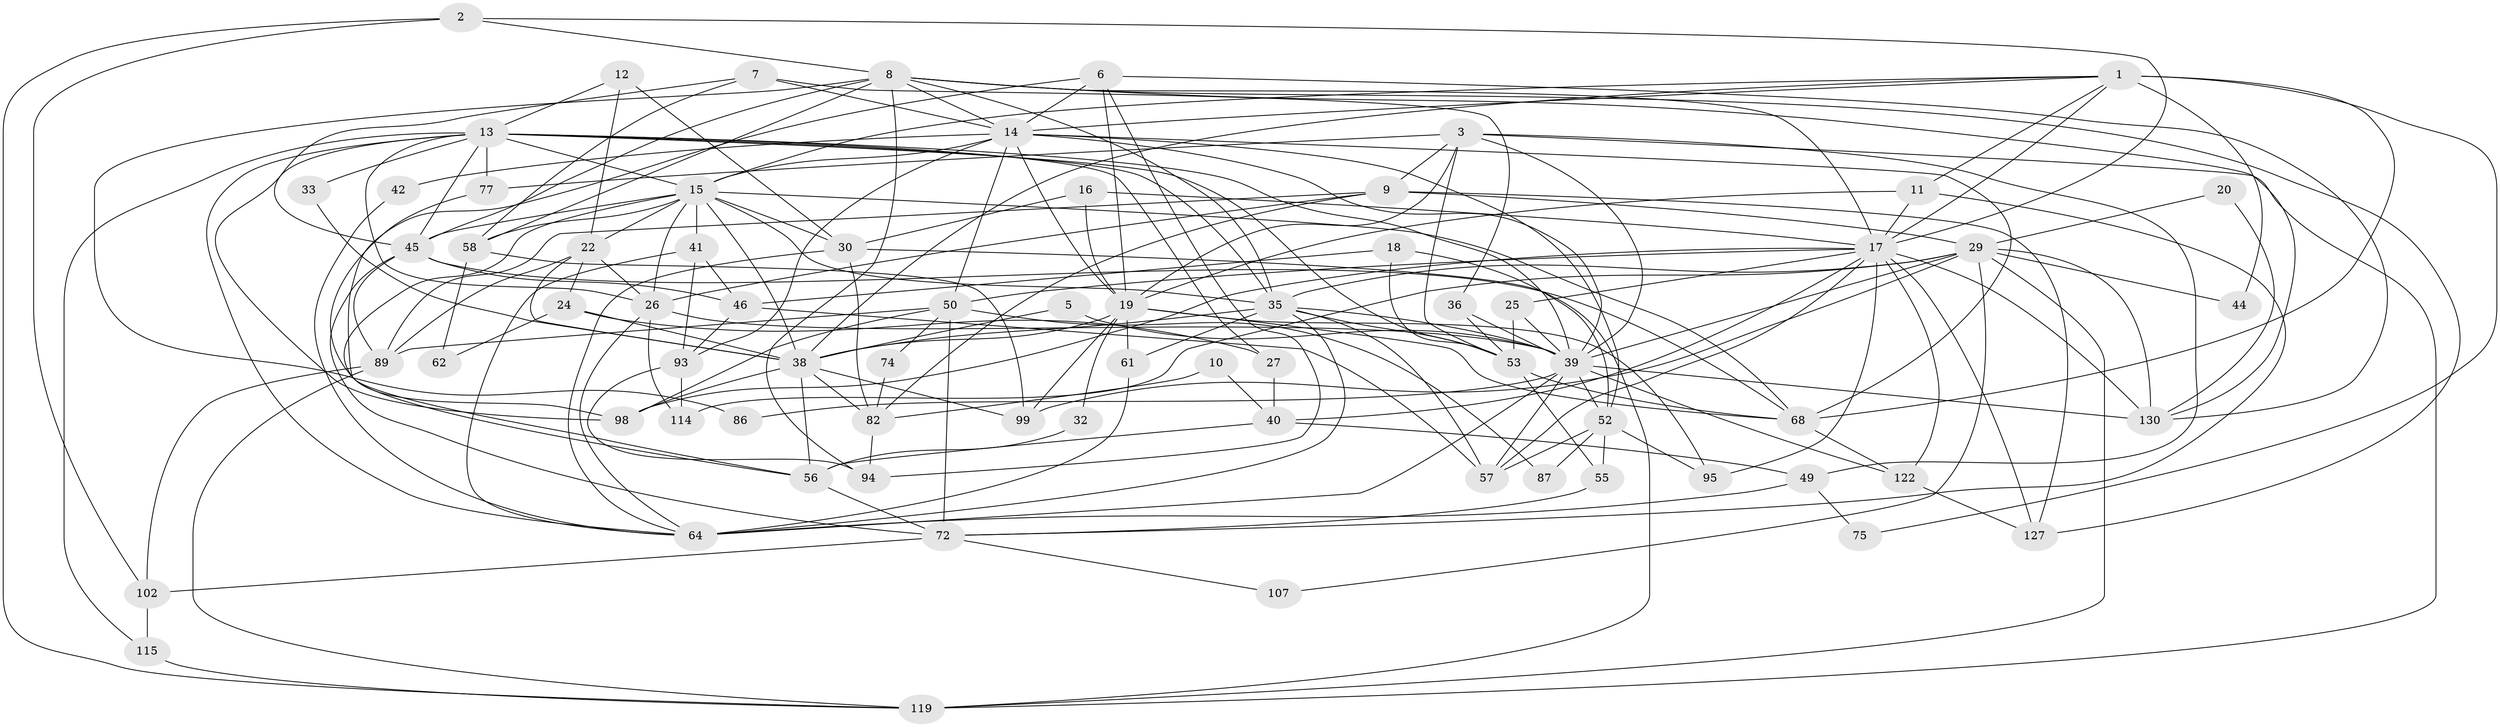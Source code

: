 // original degree distribution, {3: 0.2517482517482518, 5: 0.23076923076923078, 6: 0.08391608391608392, 2: 0.13986013986013987, 4: 0.2517482517482518, 7: 0.03496503496503497, 8: 0.006993006993006993}
// Generated by graph-tools (version 1.1) at 2025/15/03/09/25 04:15:11]
// undirected, 71 vertices, 192 edges
graph export_dot {
graph [start="1"]
  node [color=gray90,style=filled];
  1 [super="+137+4"];
  2 [super="+103"];
  3 [super="+76"];
  5;
  6 [super="+109"];
  7;
  8 [super="+139+34"];
  9 [super="+21"];
  10;
  11;
  12;
  13 [super="+117"];
  14 [super="+23+132"];
  15 [super="+47"];
  16;
  17 [super="+31+48"];
  18;
  19 [super="+28"];
  20;
  22 [super="+84"];
  24 [super="+111"];
  25 [super="+140"];
  26 [super="+83+124"];
  27;
  29 [super="+63+121"];
  30 [super="+133"];
  32;
  33;
  35 [super="+113+70+123"];
  36;
  38 [super="+65+59"];
  39 [super="+78+108+43"];
  40 [super="+96"];
  41;
  42;
  44;
  45 [super="+129+91"];
  46 [super="+66"];
  49;
  50 [super="+80"];
  52 [super="+60+71"];
  53 [super="+100+88"];
  55;
  56 [super="+135"];
  57 [super="+73"];
  58;
  61;
  62;
  64 [super="+85"];
  68;
  72 [super="+81"];
  74;
  75;
  77;
  82;
  86;
  87;
  89 [super="+112"];
  93;
  94;
  95;
  98 [super="+101"];
  99 [super="+105"];
  102;
  107;
  114;
  115;
  119 [super="+131"];
  122 [super="+126"];
  127;
  130;
  1 -- 17 [weight=2];
  1 -- 38;
  1 -- 11;
  1 -- 68;
  1 -- 75;
  1 -- 44;
  1 -- 14;
  1 -- 15;
  2 -- 119;
  2 -- 17;
  2 -- 102;
  2 -- 8;
  3 -- 119;
  3 -- 9;
  3 -- 77;
  3 -- 49;
  3 -- 19;
  3 -- 53;
  3 -- 39;
  5 -- 38;
  5 -- 39;
  6 -- 130;
  6 -- 56 [weight=2];
  6 -- 94;
  6 -- 19;
  6 -- 14;
  7 -- 36;
  7 -- 58;
  7 -- 45;
  7 -- 14;
  8 -- 86 [weight=2];
  8 -- 130;
  8 -- 45;
  8 -- 14;
  8 -- 17;
  8 -- 58;
  8 -- 94;
  8 -- 127;
  8 -- 35;
  9 -- 127;
  9 -- 82;
  9 -- 89;
  9 -- 26 [weight=2];
  9 -- 29;
  10 -- 40;
  10 -- 82;
  11 -- 19;
  11 -- 72;
  11 -- 17;
  12 -- 22;
  12 -- 30;
  12 -- 13;
  13 -- 45;
  13 -- 39 [weight=2];
  13 -- 64;
  13 -- 33;
  13 -- 98;
  13 -- 77;
  13 -- 15;
  13 -- 115;
  13 -- 53;
  13 -- 26 [weight=2];
  13 -- 27;
  13 -- 35;
  14 -- 68;
  14 -- 19 [weight=3];
  14 -- 39;
  14 -- 42;
  14 -- 50;
  14 -- 52;
  14 -- 93;
  14 -- 15;
  15 -- 58;
  15 -- 68;
  15 -- 38;
  15 -- 41 [weight=2];
  15 -- 45;
  15 -- 22;
  15 -- 56;
  15 -- 30;
  15 -- 35;
  15 -- 26;
  16 -- 30;
  16 -- 19;
  16 -- 17;
  17 -- 98;
  17 -- 122 [weight=2];
  17 -- 40;
  17 -- 50;
  17 -- 25;
  17 -- 95;
  17 -- 127;
  17 -- 130;
  17 -- 57;
  18 -- 52;
  18 -- 46;
  18 -- 53;
  19 -- 61;
  19 -- 32;
  19 -- 99 [weight=3];
  19 -- 68;
  19 -- 38 [weight=2];
  19 -- 95;
  20 -- 29;
  20 -- 130;
  22 -- 38;
  22 -- 24 [weight=2];
  22 -- 89;
  22 -- 26;
  24 -- 27;
  24 -- 62;
  24 -- 38;
  25 -- 53;
  25 -- 39;
  26 -- 114;
  26 -- 39;
  26 -- 64;
  27 -- 40;
  29 -- 119;
  29 -- 99;
  29 -- 107;
  29 -- 114;
  29 -- 130;
  29 -- 39;
  29 -- 44;
  29 -- 35;
  30 -- 64;
  30 -- 82;
  30 -- 119;
  32 -- 56;
  33 -- 38;
  35 -- 57;
  35 -- 64;
  35 -- 39;
  35 -- 53;
  35 -- 38 [weight=2];
  35 -- 61;
  36 -- 39;
  36 -- 53;
  38 -- 56;
  38 -- 98;
  38 -- 82;
  38 -- 99;
  39 -- 64 [weight=2];
  39 -- 86;
  39 -- 122;
  39 -- 57;
  39 -- 130;
  39 -- 52;
  40 -- 49;
  40 -- 56;
  41 -- 93;
  41 -- 46;
  41 -- 64;
  42 -- 64;
  45 -- 72;
  45 -- 46;
  45 -- 89;
  45 -- 68;
  46 -- 93;
  46 -- 57;
  49 -- 64;
  49 -- 75;
  50 -- 72;
  50 -- 74;
  50 -- 87;
  50 -- 89;
  50 -- 98;
  52 -- 95;
  52 -- 87;
  52 -- 55;
  52 -- 57;
  53 -- 55;
  53 -- 68;
  55 -- 72;
  56 -- 72;
  58 -- 62;
  58 -- 99;
  61 -- 64;
  68 -- 122;
  72 -- 102;
  72 -- 107;
  74 -- 82;
  77 -- 98;
  82 -- 94;
  89 -- 102;
  89 -- 119;
  93 -- 114;
  93 -- 94;
  102 -- 115;
  115 -- 119;
  122 -- 127;
}
